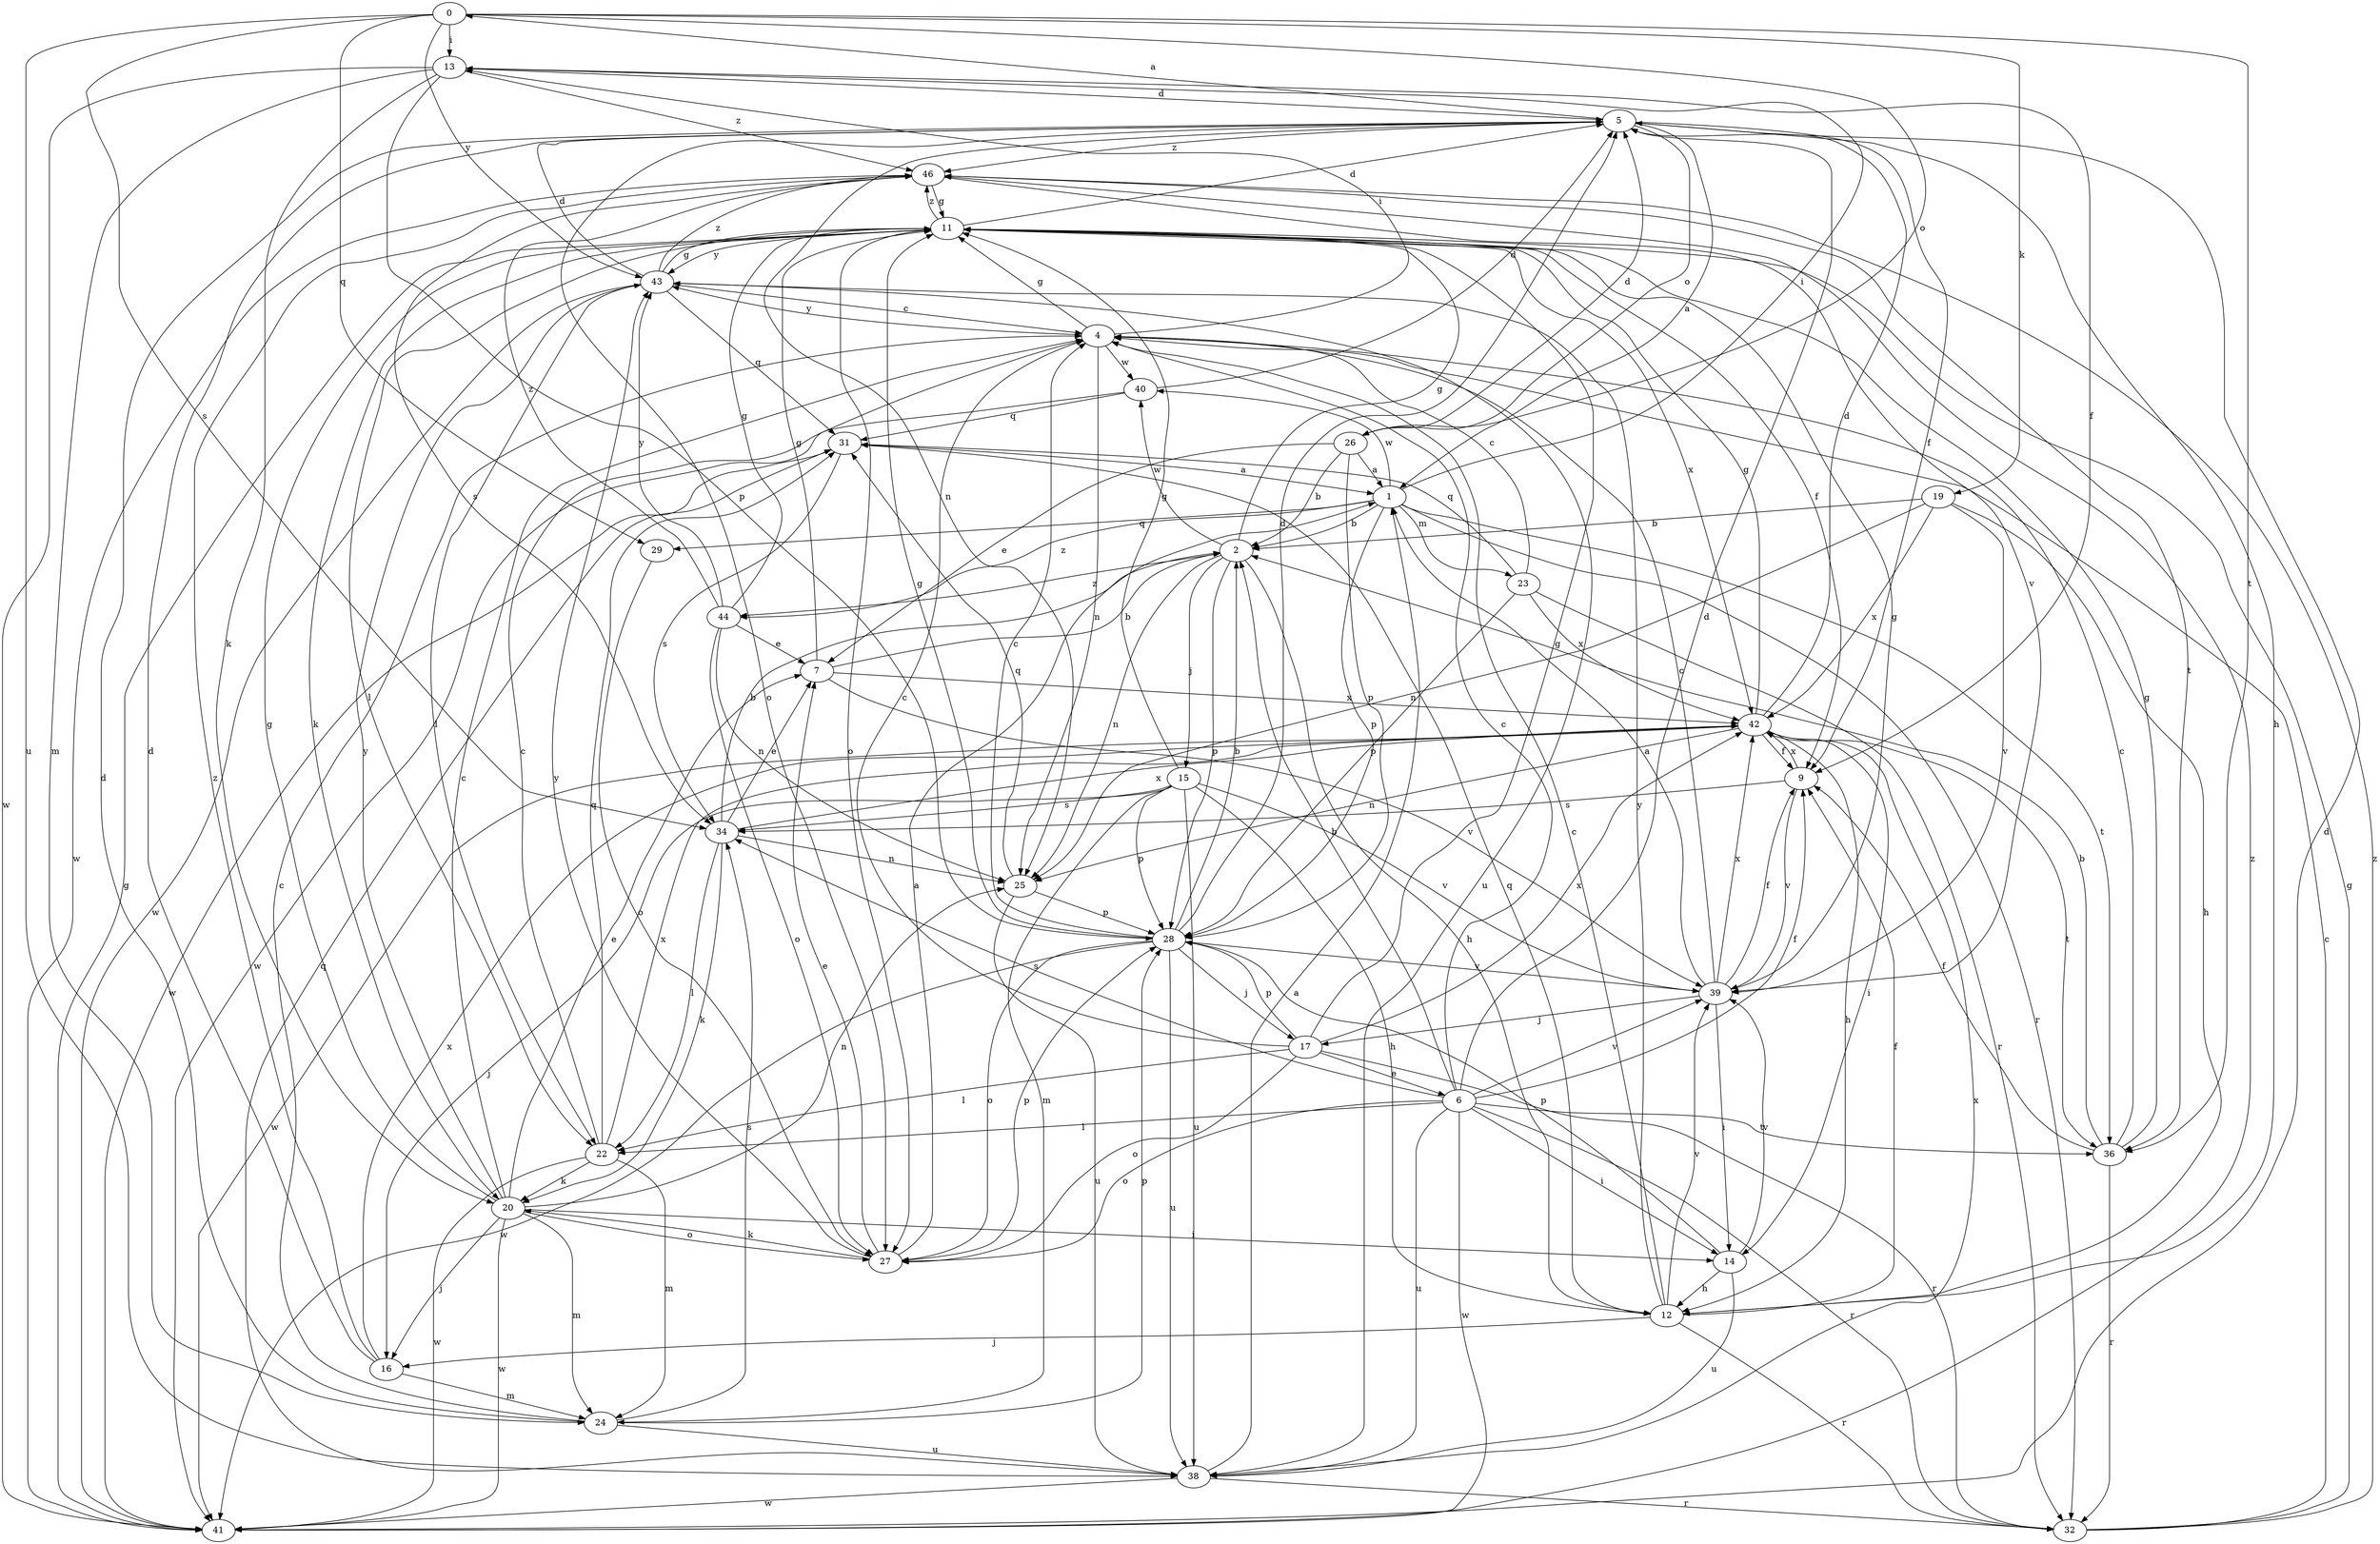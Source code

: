 strict digraph  {
0;
1;
2;
4;
5;
6;
7;
9;
11;
12;
13;
14;
15;
16;
17;
19;
20;
22;
23;
24;
25;
26;
27;
28;
29;
31;
32;
34;
36;
38;
39;
40;
41;
42;
43;
44;
46;
0 -> 13  [label=i];
0 -> 19  [label=k];
0 -> 26  [label=o];
0 -> 29  [label=q];
0 -> 34  [label=s];
0 -> 36  [label=t];
0 -> 38  [label=u];
0 -> 43  [label=y];
1 -> 2  [label=b];
1 -> 13  [label=i];
1 -> 23  [label=m];
1 -> 28  [label=p];
1 -> 29  [label=q];
1 -> 32  [label=r];
1 -> 36  [label=t];
1 -> 40  [label=w];
1 -> 44  [label=z];
2 -> 11  [label=g];
2 -> 12  [label=h];
2 -> 15  [label=j];
2 -> 25  [label=n];
2 -> 28  [label=p];
2 -> 40  [label=w];
2 -> 44  [label=z];
4 -> 11  [label=g];
4 -> 13  [label=i];
4 -> 25  [label=n];
4 -> 40  [label=w];
4 -> 43  [label=y];
5 -> 0  [label=a];
5 -> 1  [label=a];
5 -> 9  [label=f];
5 -> 12  [label=h];
5 -> 25  [label=n];
5 -> 26  [label=o];
5 -> 27  [label=o];
5 -> 46  [label=z];
6 -> 2  [label=b];
6 -> 4  [label=c];
6 -> 5  [label=d];
6 -> 9  [label=f];
6 -> 14  [label=i];
6 -> 22  [label=l];
6 -> 27  [label=o];
6 -> 32  [label=r];
6 -> 34  [label=s];
6 -> 36  [label=t];
6 -> 38  [label=u];
6 -> 39  [label=v];
6 -> 41  [label=w];
7 -> 2  [label=b];
7 -> 11  [label=g];
7 -> 39  [label=v];
7 -> 42  [label=x];
9 -> 34  [label=s];
9 -> 39  [label=v];
9 -> 42  [label=x];
11 -> 5  [label=d];
11 -> 9  [label=f];
11 -> 20  [label=k];
11 -> 22  [label=l];
11 -> 27  [label=o];
11 -> 42  [label=x];
11 -> 43  [label=y];
11 -> 46  [label=z];
12 -> 4  [label=c];
12 -> 9  [label=f];
12 -> 16  [label=j];
12 -> 31  [label=q];
12 -> 32  [label=r];
12 -> 39  [label=v];
12 -> 43  [label=y];
13 -> 5  [label=d];
13 -> 9  [label=f];
13 -> 20  [label=k];
13 -> 24  [label=m];
13 -> 28  [label=p];
13 -> 41  [label=w];
13 -> 46  [label=z];
14 -> 12  [label=h];
14 -> 28  [label=p];
14 -> 38  [label=u];
14 -> 39  [label=v];
15 -> 11  [label=g];
15 -> 12  [label=h];
15 -> 16  [label=j];
15 -> 24  [label=m];
15 -> 28  [label=p];
15 -> 34  [label=s];
15 -> 38  [label=u];
15 -> 39  [label=v];
16 -> 5  [label=d];
16 -> 24  [label=m];
16 -> 42  [label=x];
16 -> 46  [label=z];
17 -> 4  [label=c];
17 -> 6  [label=e];
17 -> 11  [label=g];
17 -> 22  [label=l];
17 -> 27  [label=o];
17 -> 28  [label=p];
17 -> 32  [label=r];
17 -> 42  [label=x];
19 -> 2  [label=b];
19 -> 12  [label=h];
19 -> 25  [label=n];
19 -> 39  [label=v];
19 -> 42  [label=x];
20 -> 4  [label=c];
20 -> 7  [label=e];
20 -> 11  [label=g];
20 -> 14  [label=i];
20 -> 16  [label=j];
20 -> 24  [label=m];
20 -> 25  [label=n];
20 -> 27  [label=o];
20 -> 41  [label=w];
20 -> 43  [label=y];
22 -> 4  [label=c];
22 -> 20  [label=k];
22 -> 24  [label=m];
22 -> 31  [label=q];
22 -> 41  [label=w];
22 -> 42  [label=x];
23 -> 4  [label=c];
23 -> 28  [label=p];
23 -> 31  [label=q];
23 -> 32  [label=r];
23 -> 42  [label=x];
24 -> 4  [label=c];
24 -> 5  [label=d];
24 -> 28  [label=p];
24 -> 34  [label=s];
24 -> 38  [label=u];
25 -> 28  [label=p];
25 -> 31  [label=q];
25 -> 38  [label=u];
26 -> 1  [label=a];
26 -> 2  [label=b];
26 -> 5  [label=d];
26 -> 7  [label=e];
26 -> 28  [label=p];
27 -> 1  [label=a];
27 -> 7  [label=e];
27 -> 20  [label=k];
27 -> 28  [label=p];
27 -> 43  [label=y];
28 -> 2  [label=b];
28 -> 4  [label=c];
28 -> 5  [label=d];
28 -> 11  [label=g];
28 -> 17  [label=j];
28 -> 27  [label=o];
28 -> 38  [label=u];
28 -> 39  [label=v];
28 -> 41  [label=w];
29 -> 27  [label=o];
31 -> 1  [label=a];
31 -> 34  [label=s];
31 -> 41  [label=w];
32 -> 4  [label=c];
32 -> 11  [label=g];
32 -> 46  [label=z];
34 -> 2  [label=b];
34 -> 7  [label=e];
34 -> 20  [label=k];
34 -> 22  [label=l];
34 -> 25  [label=n];
34 -> 42  [label=x];
36 -> 2  [label=b];
36 -> 4  [label=c];
36 -> 9  [label=f];
36 -> 11  [label=g];
36 -> 32  [label=r];
38 -> 1  [label=a];
38 -> 31  [label=q];
38 -> 32  [label=r];
38 -> 41  [label=w];
38 -> 42  [label=x];
39 -> 1  [label=a];
39 -> 4  [label=c];
39 -> 9  [label=f];
39 -> 11  [label=g];
39 -> 14  [label=i];
39 -> 17  [label=j];
39 -> 42  [label=x];
40 -> 5  [label=d];
40 -> 31  [label=q];
40 -> 41  [label=w];
41 -> 5  [label=d];
41 -> 11  [label=g];
41 -> 46  [label=z];
42 -> 5  [label=d];
42 -> 9  [label=f];
42 -> 11  [label=g];
42 -> 12  [label=h];
42 -> 14  [label=i];
42 -> 25  [label=n];
42 -> 36  [label=t];
42 -> 41  [label=w];
43 -> 4  [label=c];
43 -> 5  [label=d];
43 -> 11  [label=g];
43 -> 22  [label=l];
43 -> 31  [label=q];
43 -> 38  [label=u];
43 -> 41  [label=w];
43 -> 46  [label=z];
44 -> 7  [label=e];
44 -> 11  [label=g];
44 -> 25  [label=n];
44 -> 27  [label=o];
44 -> 43  [label=y];
44 -> 46  [label=z];
46 -> 11  [label=g];
46 -> 34  [label=s];
46 -> 36  [label=t];
46 -> 39  [label=v];
46 -> 41  [label=w];
}

